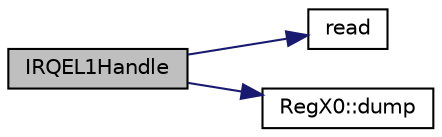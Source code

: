 digraph "IRQEL1Handle"
{
  edge [fontname="Helvetica",fontsize="10",labelfontname="Helvetica",labelfontsize="10"];
  node [fontname="Helvetica",fontsize="10",shape=record];
  rankdir="LR";
  Node66 [label="IRQEL1Handle",height=0.2,width=0.4,color="black", fillcolor="grey75", style="filled", fontcolor="black"];
  Node66 -> Node67 [color="midnightblue",fontsize="10",style="solid",fontname="Helvetica"];
  Node67 [label="read",height=0.2,width=0.4,color="black", fillcolor="white", style="filled",URL="$d1/de4/general__registers_8h.html#a91bc8a1532103722bfed05ee632e70aa"];
  Node66 -> Node68 [color="midnightblue",fontsize="10",style="solid",fontname="Helvetica"];
  Node68 [label="RegX0::dump",height=0.2,width=0.4,color="black", fillcolor="white", style="filled",URL="$d9/df4/class_reg_x0.html#ab6be2e72fc21d7c8d23255d01f61b553"];
}
